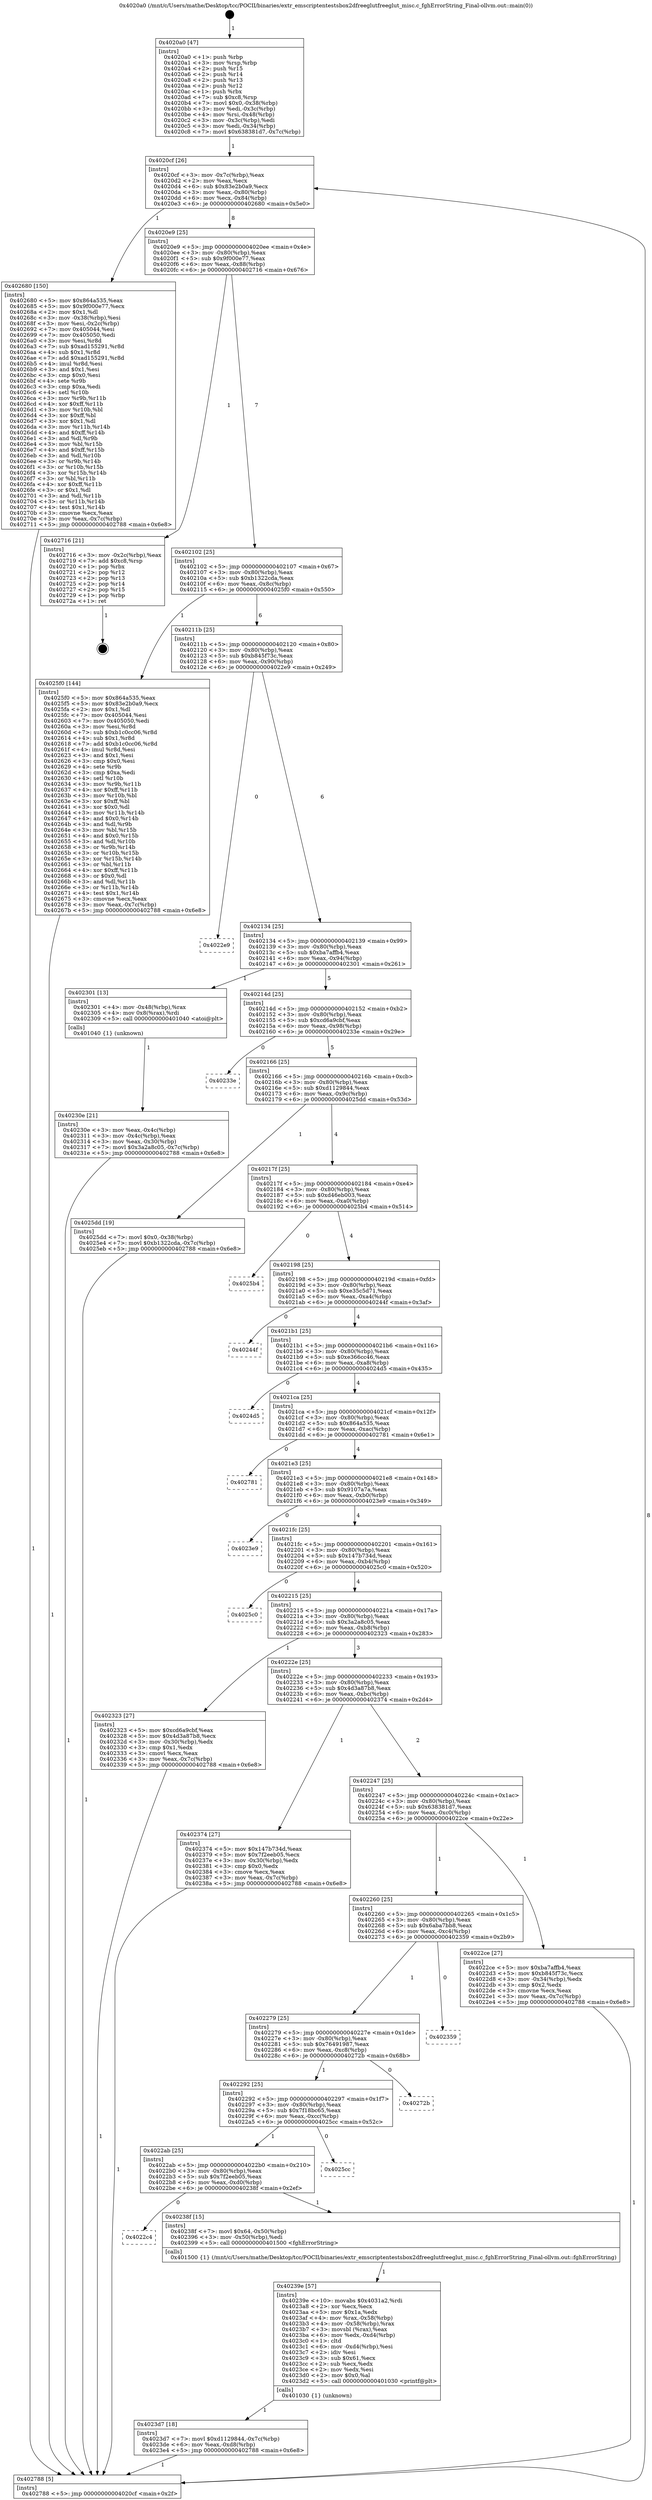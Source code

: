 digraph "0x4020a0" {
  label = "0x4020a0 (/mnt/c/Users/mathe/Desktop/tcc/POCII/binaries/extr_emscriptentestsbox2dfreeglutfreeglut_misc.c_fghErrorString_Final-ollvm.out::main(0))"
  labelloc = "t"
  node[shape=record]

  Entry [label="",width=0.3,height=0.3,shape=circle,fillcolor=black,style=filled]
  "0x4020cf" [label="{
     0x4020cf [26]\l
     | [instrs]\l
     &nbsp;&nbsp;0x4020cf \<+3\>: mov -0x7c(%rbp),%eax\l
     &nbsp;&nbsp;0x4020d2 \<+2\>: mov %eax,%ecx\l
     &nbsp;&nbsp;0x4020d4 \<+6\>: sub $0x83e2b0a9,%ecx\l
     &nbsp;&nbsp;0x4020da \<+3\>: mov %eax,-0x80(%rbp)\l
     &nbsp;&nbsp;0x4020dd \<+6\>: mov %ecx,-0x84(%rbp)\l
     &nbsp;&nbsp;0x4020e3 \<+6\>: je 0000000000402680 \<main+0x5e0\>\l
  }"]
  "0x402680" [label="{
     0x402680 [150]\l
     | [instrs]\l
     &nbsp;&nbsp;0x402680 \<+5\>: mov $0x864a535,%eax\l
     &nbsp;&nbsp;0x402685 \<+5\>: mov $0x9f000e77,%ecx\l
     &nbsp;&nbsp;0x40268a \<+2\>: mov $0x1,%dl\l
     &nbsp;&nbsp;0x40268c \<+3\>: mov -0x38(%rbp),%esi\l
     &nbsp;&nbsp;0x40268f \<+3\>: mov %esi,-0x2c(%rbp)\l
     &nbsp;&nbsp;0x402692 \<+7\>: mov 0x405044,%esi\l
     &nbsp;&nbsp;0x402699 \<+7\>: mov 0x405050,%edi\l
     &nbsp;&nbsp;0x4026a0 \<+3\>: mov %esi,%r8d\l
     &nbsp;&nbsp;0x4026a3 \<+7\>: sub $0xad155291,%r8d\l
     &nbsp;&nbsp;0x4026aa \<+4\>: sub $0x1,%r8d\l
     &nbsp;&nbsp;0x4026ae \<+7\>: add $0xad155291,%r8d\l
     &nbsp;&nbsp;0x4026b5 \<+4\>: imul %r8d,%esi\l
     &nbsp;&nbsp;0x4026b9 \<+3\>: and $0x1,%esi\l
     &nbsp;&nbsp;0x4026bc \<+3\>: cmp $0x0,%esi\l
     &nbsp;&nbsp;0x4026bf \<+4\>: sete %r9b\l
     &nbsp;&nbsp;0x4026c3 \<+3\>: cmp $0xa,%edi\l
     &nbsp;&nbsp;0x4026c6 \<+4\>: setl %r10b\l
     &nbsp;&nbsp;0x4026ca \<+3\>: mov %r9b,%r11b\l
     &nbsp;&nbsp;0x4026cd \<+4\>: xor $0xff,%r11b\l
     &nbsp;&nbsp;0x4026d1 \<+3\>: mov %r10b,%bl\l
     &nbsp;&nbsp;0x4026d4 \<+3\>: xor $0xff,%bl\l
     &nbsp;&nbsp;0x4026d7 \<+3\>: xor $0x1,%dl\l
     &nbsp;&nbsp;0x4026da \<+3\>: mov %r11b,%r14b\l
     &nbsp;&nbsp;0x4026dd \<+4\>: and $0xff,%r14b\l
     &nbsp;&nbsp;0x4026e1 \<+3\>: and %dl,%r9b\l
     &nbsp;&nbsp;0x4026e4 \<+3\>: mov %bl,%r15b\l
     &nbsp;&nbsp;0x4026e7 \<+4\>: and $0xff,%r15b\l
     &nbsp;&nbsp;0x4026eb \<+3\>: and %dl,%r10b\l
     &nbsp;&nbsp;0x4026ee \<+3\>: or %r9b,%r14b\l
     &nbsp;&nbsp;0x4026f1 \<+3\>: or %r10b,%r15b\l
     &nbsp;&nbsp;0x4026f4 \<+3\>: xor %r15b,%r14b\l
     &nbsp;&nbsp;0x4026f7 \<+3\>: or %bl,%r11b\l
     &nbsp;&nbsp;0x4026fa \<+4\>: xor $0xff,%r11b\l
     &nbsp;&nbsp;0x4026fe \<+3\>: or $0x1,%dl\l
     &nbsp;&nbsp;0x402701 \<+3\>: and %dl,%r11b\l
     &nbsp;&nbsp;0x402704 \<+3\>: or %r11b,%r14b\l
     &nbsp;&nbsp;0x402707 \<+4\>: test $0x1,%r14b\l
     &nbsp;&nbsp;0x40270b \<+3\>: cmovne %ecx,%eax\l
     &nbsp;&nbsp;0x40270e \<+3\>: mov %eax,-0x7c(%rbp)\l
     &nbsp;&nbsp;0x402711 \<+5\>: jmp 0000000000402788 \<main+0x6e8\>\l
  }"]
  "0x4020e9" [label="{
     0x4020e9 [25]\l
     | [instrs]\l
     &nbsp;&nbsp;0x4020e9 \<+5\>: jmp 00000000004020ee \<main+0x4e\>\l
     &nbsp;&nbsp;0x4020ee \<+3\>: mov -0x80(%rbp),%eax\l
     &nbsp;&nbsp;0x4020f1 \<+5\>: sub $0x9f000e77,%eax\l
     &nbsp;&nbsp;0x4020f6 \<+6\>: mov %eax,-0x88(%rbp)\l
     &nbsp;&nbsp;0x4020fc \<+6\>: je 0000000000402716 \<main+0x676\>\l
  }"]
  Exit [label="",width=0.3,height=0.3,shape=circle,fillcolor=black,style=filled,peripheries=2]
  "0x402716" [label="{
     0x402716 [21]\l
     | [instrs]\l
     &nbsp;&nbsp;0x402716 \<+3\>: mov -0x2c(%rbp),%eax\l
     &nbsp;&nbsp;0x402719 \<+7\>: add $0xc8,%rsp\l
     &nbsp;&nbsp;0x402720 \<+1\>: pop %rbx\l
     &nbsp;&nbsp;0x402721 \<+2\>: pop %r12\l
     &nbsp;&nbsp;0x402723 \<+2\>: pop %r13\l
     &nbsp;&nbsp;0x402725 \<+2\>: pop %r14\l
     &nbsp;&nbsp;0x402727 \<+2\>: pop %r15\l
     &nbsp;&nbsp;0x402729 \<+1\>: pop %rbp\l
     &nbsp;&nbsp;0x40272a \<+1\>: ret\l
  }"]
  "0x402102" [label="{
     0x402102 [25]\l
     | [instrs]\l
     &nbsp;&nbsp;0x402102 \<+5\>: jmp 0000000000402107 \<main+0x67\>\l
     &nbsp;&nbsp;0x402107 \<+3\>: mov -0x80(%rbp),%eax\l
     &nbsp;&nbsp;0x40210a \<+5\>: sub $0xb1322cda,%eax\l
     &nbsp;&nbsp;0x40210f \<+6\>: mov %eax,-0x8c(%rbp)\l
     &nbsp;&nbsp;0x402115 \<+6\>: je 00000000004025f0 \<main+0x550\>\l
  }"]
  "0x4023d7" [label="{
     0x4023d7 [18]\l
     | [instrs]\l
     &nbsp;&nbsp;0x4023d7 \<+7\>: movl $0xd1129844,-0x7c(%rbp)\l
     &nbsp;&nbsp;0x4023de \<+6\>: mov %eax,-0xd8(%rbp)\l
     &nbsp;&nbsp;0x4023e4 \<+5\>: jmp 0000000000402788 \<main+0x6e8\>\l
  }"]
  "0x4025f0" [label="{
     0x4025f0 [144]\l
     | [instrs]\l
     &nbsp;&nbsp;0x4025f0 \<+5\>: mov $0x864a535,%eax\l
     &nbsp;&nbsp;0x4025f5 \<+5\>: mov $0x83e2b0a9,%ecx\l
     &nbsp;&nbsp;0x4025fa \<+2\>: mov $0x1,%dl\l
     &nbsp;&nbsp;0x4025fc \<+7\>: mov 0x405044,%esi\l
     &nbsp;&nbsp;0x402603 \<+7\>: mov 0x405050,%edi\l
     &nbsp;&nbsp;0x40260a \<+3\>: mov %esi,%r8d\l
     &nbsp;&nbsp;0x40260d \<+7\>: sub $0xb1c0cc06,%r8d\l
     &nbsp;&nbsp;0x402614 \<+4\>: sub $0x1,%r8d\l
     &nbsp;&nbsp;0x402618 \<+7\>: add $0xb1c0cc06,%r8d\l
     &nbsp;&nbsp;0x40261f \<+4\>: imul %r8d,%esi\l
     &nbsp;&nbsp;0x402623 \<+3\>: and $0x1,%esi\l
     &nbsp;&nbsp;0x402626 \<+3\>: cmp $0x0,%esi\l
     &nbsp;&nbsp;0x402629 \<+4\>: sete %r9b\l
     &nbsp;&nbsp;0x40262d \<+3\>: cmp $0xa,%edi\l
     &nbsp;&nbsp;0x402630 \<+4\>: setl %r10b\l
     &nbsp;&nbsp;0x402634 \<+3\>: mov %r9b,%r11b\l
     &nbsp;&nbsp;0x402637 \<+4\>: xor $0xff,%r11b\l
     &nbsp;&nbsp;0x40263b \<+3\>: mov %r10b,%bl\l
     &nbsp;&nbsp;0x40263e \<+3\>: xor $0xff,%bl\l
     &nbsp;&nbsp;0x402641 \<+3\>: xor $0x0,%dl\l
     &nbsp;&nbsp;0x402644 \<+3\>: mov %r11b,%r14b\l
     &nbsp;&nbsp;0x402647 \<+4\>: and $0x0,%r14b\l
     &nbsp;&nbsp;0x40264b \<+3\>: and %dl,%r9b\l
     &nbsp;&nbsp;0x40264e \<+3\>: mov %bl,%r15b\l
     &nbsp;&nbsp;0x402651 \<+4\>: and $0x0,%r15b\l
     &nbsp;&nbsp;0x402655 \<+3\>: and %dl,%r10b\l
     &nbsp;&nbsp;0x402658 \<+3\>: or %r9b,%r14b\l
     &nbsp;&nbsp;0x40265b \<+3\>: or %r10b,%r15b\l
     &nbsp;&nbsp;0x40265e \<+3\>: xor %r15b,%r14b\l
     &nbsp;&nbsp;0x402661 \<+3\>: or %bl,%r11b\l
     &nbsp;&nbsp;0x402664 \<+4\>: xor $0xff,%r11b\l
     &nbsp;&nbsp;0x402668 \<+3\>: or $0x0,%dl\l
     &nbsp;&nbsp;0x40266b \<+3\>: and %dl,%r11b\l
     &nbsp;&nbsp;0x40266e \<+3\>: or %r11b,%r14b\l
     &nbsp;&nbsp;0x402671 \<+4\>: test $0x1,%r14b\l
     &nbsp;&nbsp;0x402675 \<+3\>: cmovne %ecx,%eax\l
     &nbsp;&nbsp;0x402678 \<+3\>: mov %eax,-0x7c(%rbp)\l
     &nbsp;&nbsp;0x40267b \<+5\>: jmp 0000000000402788 \<main+0x6e8\>\l
  }"]
  "0x40211b" [label="{
     0x40211b [25]\l
     | [instrs]\l
     &nbsp;&nbsp;0x40211b \<+5\>: jmp 0000000000402120 \<main+0x80\>\l
     &nbsp;&nbsp;0x402120 \<+3\>: mov -0x80(%rbp),%eax\l
     &nbsp;&nbsp;0x402123 \<+5\>: sub $0xb845f73c,%eax\l
     &nbsp;&nbsp;0x402128 \<+6\>: mov %eax,-0x90(%rbp)\l
     &nbsp;&nbsp;0x40212e \<+6\>: je 00000000004022e9 \<main+0x249\>\l
  }"]
  "0x40239e" [label="{
     0x40239e [57]\l
     | [instrs]\l
     &nbsp;&nbsp;0x40239e \<+10\>: movabs $0x4031a2,%rdi\l
     &nbsp;&nbsp;0x4023a8 \<+2\>: xor %ecx,%ecx\l
     &nbsp;&nbsp;0x4023aa \<+5\>: mov $0x1a,%edx\l
     &nbsp;&nbsp;0x4023af \<+4\>: mov %rax,-0x58(%rbp)\l
     &nbsp;&nbsp;0x4023b3 \<+4\>: mov -0x58(%rbp),%rax\l
     &nbsp;&nbsp;0x4023b7 \<+3\>: movsbl (%rax),%eax\l
     &nbsp;&nbsp;0x4023ba \<+6\>: mov %edx,-0xd4(%rbp)\l
     &nbsp;&nbsp;0x4023c0 \<+1\>: cltd\l
     &nbsp;&nbsp;0x4023c1 \<+6\>: mov -0xd4(%rbp),%esi\l
     &nbsp;&nbsp;0x4023c7 \<+2\>: idiv %esi\l
     &nbsp;&nbsp;0x4023c9 \<+3\>: sub $0x61,%ecx\l
     &nbsp;&nbsp;0x4023cc \<+2\>: sub %ecx,%edx\l
     &nbsp;&nbsp;0x4023ce \<+2\>: mov %edx,%esi\l
     &nbsp;&nbsp;0x4023d0 \<+2\>: mov $0x0,%al\l
     &nbsp;&nbsp;0x4023d2 \<+5\>: call 0000000000401030 \<printf@plt\>\l
     | [calls]\l
     &nbsp;&nbsp;0x401030 \{1\} (unknown)\l
  }"]
  "0x4022e9" [label="{
     0x4022e9\l
  }", style=dashed]
  "0x402134" [label="{
     0x402134 [25]\l
     | [instrs]\l
     &nbsp;&nbsp;0x402134 \<+5\>: jmp 0000000000402139 \<main+0x99\>\l
     &nbsp;&nbsp;0x402139 \<+3\>: mov -0x80(%rbp),%eax\l
     &nbsp;&nbsp;0x40213c \<+5\>: sub $0xba7affb4,%eax\l
     &nbsp;&nbsp;0x402141 \<+6\>: mov %eax,-0x94(%rbp)\l
     &nbsp;&nbsp;0x402147 \<+6\>: je 0000000000402301 \<main+0x261\>\l
  }"]
  "0x4022c4" [label="{
     0x4022c4\l
  }", style=dashed]
  "0x402301" [label="{
     0x402301 [13]\l
     | [instrs]\l
     &nbsp;&nbsp;0x402301 \<+4\>: mov -0x48(%rbp),%rax\l
     &nbsp;&nbsp;0x402305 \<+4\>: mov 0x8(%rax),%rdi\l
     &nbsp;&nbsp;0x402309 \<+5\>: call 0000000000401040 \<atoi@plt\>\l
     | [calls]\l
     &nbsp;&nbsp;0x401040 \{1\} (unknown)\l
  }"]
  "0x40214d" [label="{
     0x40214d [25]\l
     | [instrs]\l
     &nbsp;&nbsp;0x40214d \<+5\>: jmp 0000000000402152 \<main+0xb2\>\l
     &nbsp;&nbsp;0x402152 \<+3\>: mov -0x80(%rbp),%eax\l
     &nbsp;&nbsp;0x402155 \<+5\>: sub $0xcd6a9cbf,%eax\l
     &nbsp;&nbsp;0x40215a \<+6\>: mov %eax,-0x98(%rbp)\l
     &nbsp;&nbsp;0x402160 \<+6\>: je 000000000040233e \<main+0x29e\>\l
  }"]
  "0x40238f" [label="{
     0x40238f [15]\l
     | [instrs]\l
     &nbsp;&nbsp;0x40238f \<+7\>: movl $0x64,-0x50(%rbp)\l
     &nbsp;&nbsp;0x402396 \<+3\>: mov -0x50(%rbp),%edi\l
     &nbsp;&nbsp;0x402399 \<+5\>: call 0000000000401500 \<fghErrorString\>\l
     | [calls]\l
     &nbsp;&nbsp;0x401500 \{1\} (/mnt/c/Users/mathe/Desktop/tcc/POCII/binaries/extr_emscriptentestsbox2dfreeglutfreeglut_misc.c_fghErrorString_Final-ollvm.out::fghErrorString)\l
  }"]
  "0x40233e" [label="{
     0x40233e\l
  }", style=dashed]
  "0x402166" [label="{
     0x402166 [25]\l
     | [instrs]\l
     &nbsp;&nbsp;0x402166 \<+5\>: jmp 000000000040216b \<main+0xcb\>\l
     &nbsp;&nbsp;0x40216b \<+3\>: mov -0x80(%rbp),%eax\l
     &nbsp;&nbsp;0x40216e \<+5\>: sub $0xd1129844,%eax\l
     &nbsp;&nbsp;0x402173 \<+6\>: mov %eax,-0x9c(%rbp)\l
     &nbsp;&nbsp;0x402179 \<+6\>: je 00000000004025dd \<main+0x53d\>\l
  }"]
  "0x4022ab" [label="{
     0x4022ab [25]\l
     | [instrs]\l
     &nbsp;&nbsp;0x4022ab \<+5\>: jmp 00000000004022b0 \<main+0x210\>\l
     &nbsp;&nbsp;0x4022b0 \<+3\>: mov -0x80(%rbp),%eax\l
     &nbsp;&nbsp;0x4022b3 \<+5\>: sub $0x7f2eeb05,%eax\l
     &nbsp;&nbsp;0x4022b8 \<+6\>: mov %eax,-0xd0(%rbp)\l
     &nbsp;&nbsp;0x4022be \<+6\>: je 000000000040238f \<main+0x2ef\>\l
  }"]
  "0x4025dd" [label="{
     0x4025dd [19]\l
     | [instrs]\l
     &nbsp;&nbsp;0x4025dd \<+7\>: movl $0x0,-0x38(%rbp)\l
     &nbsp;&nbsp;0x4025e4 \<+7\>: movl $0xb1322cda,-0x7c(%rbp)\l
     &nbsp;&nbsp;0x4025eb \<+5\>: jmp 0000000000402788 \<main+0x6e8\>\l
  }"]
  "0x40217f" [label="{
     0x40217f [25]\l
     | [instrs]\l
     &nbsp;&nbsp;0x40217f \<+5\>: jmp 0000000000402184 \<main+0xe4\>\l
     &nbsp;&nbsp;0x402184 \<+3\>: mov -0x80(%rbp),%eax\l
     &nbsp;&nbsp;0x402187 \<+5\>: sub $0xd46eb003,%eax\l
     &nbsp;&nbsp;0x40218c \<+6\>: mov %eax,-0xa0(%rbp)\l
     &nbsp;&nbsp;0x402192 \<+6\>: je 00000000004025b4 \<main+0x514\>\l
  }"]
  "0x4025cc" [label="{
     0x4025cc\l
  }", style=dashed]
  "0x4025b4" [label="{
     0x4025b4\l
  }", style=dashed]
  "0x402198" [label="{
     0x402198 [25]\l
     | [instrs]\l
     &nbsp;&nbsp;0x402198 \<+5\>: jmp 000000000040219d \<main+0xfd\>\l
     &nbsp;&nbsp;0x40219d \<+3\>: mov -0x80(%rbp),%eax\l
     &nbsp;&nbsp;0x4021a0 \<+5\>: sub $0xe35c5d71,%eax\l
     &nbsp;&nbsp;0x4021a5 \<+6\>: mov %eax,-0xa4(%rbp)\l
     &nbsp;&nbsp;0x4021ab \<+6\>: je 000000000040244f \<main+0x3af\>\l
  }"]
  "0x402292" [label="{
     0x402292 [25]\l
     | [instrs]\l
     &nbsp;&nbsp;0x402292 \<+5\>: jmp 0000000000402297 \<main+0x1f7\>\l
     &nbsp;&nbsp;0x402297 \<+3\>: mov -0x80(%rbp),%eax\l
     &nbsp;&nbsp;0x40229a \<+5\>: sub $0x7f18bc65,%eax\l
     &nbsp;&nbsp;0x40229f \<+6\>: mov %eax,-0xcc(%rbp)\l
     &nbsp;&nbsp;0x4022a5 \<+6\>: je 00000000004025cc \<main+0x52c\>\l
  }"]
  "0x40244f" [label="{
     0x40244f\l
  }", style=dashed]
  "0x4021b1" [label="{
     0x4021b1 [25]\l
     | [instrs]\l
     &nbsp;&nbsp;0x4021b1 \<+5\>: jmp 00000000004021b6 \<main+0x116\>\l
     &nbsp;&nbsp;0x4021b6 \<+3\>: mov -0x80(%rbp),%eax\l
     &nbsp;&nbsp;0x4021b9 \<+5\>: sub $0xe366cc46,%eax\l
     &nbsp;&nbsp;0x4021be \<+6\>: mov %eax,-0xa8(%rbp)\l
     &nbsp;&nbsp;0x4021c4 \<+6\>: je 00000000004024d5 \<main+0x435\>\l
  }"]
  "0x40272b" [label="{
     0x40272b\l
  }", style=dashed]
  "0x4024d5" [label="{
     0x4024d5\l
  }", style=dashed]
  "0x4021ca" [label="{
     0x4021ca [25]\l
     | [instrs]\l
     &nbsp;&nbsp;0x4021ca \<+5\>: jmp 00000000004021cf \<main+0x12f\>\l
     &nbsp;&nbsp;0x4021cf \<+3\>: mov -0x80(%rbp),%eax\l
     &nbsp;&nbsp;0x4021d2 \<+5\>: sub $0x864a535,%eax\l
     &nbsp;&nbsp;0x4021d7 \<+6\>: mov %eax,-0xac(%rbp)\l
     &nbsp;&nbsp;0x4021dd \<+6\>: je 0000000000402781 \<main+0x6e1\>\l
  }"]
  "0x402279" [label="{
     0x402279 [25]\l
     | [instrs]\l
     &nbsp;&nbsp;0x402279 \<+5\>: jmp 000000000040227e \<main+0x1de\>\l
     &nbsp;&nbsp;0x40227e \<+3\>: mov -0x80(%rbp),%eax\l
     &nbsp;&nbsp;0x402281 \<+5\>: sub $0x76491987,%eax\l
     &nbsp;&nbsp;0x402286 \<+6\>: mov %eax,-0xc8(%rbp)\l
     &nbsp;&nbsp;0x40228c \<+6\>: je 000000000040272b \<main+0x68b\>\l
  }"]
  "0x402781" [label="{
     0x402781\l
  }", style=dashed]
  "0x4021e3" [label="{
     0x4021e3 [25]\l
     | [instrs]\l
     &nbsp;&nbsp;0x4021e3 \<+5\>: jmp 00000000004021e8 \<main+0x148\>\l
     &nbsp;&nbsp;0x4021e8 \<+3\>: mov -0x80(%rbp),%eax\l
     &nbsp;&nbsp;0x4021eb \<+5\>: sub $0x9107a7a,%eax\l
     &nbsp;&nbsp;0x4021f0 \<+6\>: mov %eax,-0xb0(%rbp)\l
     &nbsp;&nbsp;0x4021f6 \<+6\>: je 00000000004023e9 \<main+0x349\>\l
  }"]
  "0x402359" [label="{
     0x402359\l
  }", style=dashed]
  "0x4023e9" [label="{
     0x4023e9\l
  }", style=dashed]
  "0x4021fc" [label="{
     0x4021fc [25]\l
     | [instrs]\l
     &nbsp;&nbsp;0x4021fc \<+5\>: jmp 0000000000402201 \<main+0x161\>\l
     &nbsp;&nbsp;0x402201 \<+3\>: mov -0x80(%rbp),%eax\l
     &nbsp;&nbsp;0x402204 \<+5\>: sub $0x147b734d,%eax\l
     &nbsp;&nbsp;0x402209 \<+6\>: mov %eax,-0xb4(%rbp)\l
     &nbsp;&nbsp;0x40220f \<+6\>: je 00000000004025c0 \<main+0x520\>\l
  }"]
  "0x40230e" [label="{
     0x40230e [21]\l
     | [instrs]\l
     &nbsp;&nbsp;0x40230e \<+3\>: mov %eax,-0x4c(%rbp)\l
     &nbsp;&nbsp;0x402311 \<+3\>: mov -0x4c(%rbp),%eax\l
     &nbsp;&nbsp;0x402314 \<+3\>: mov %eax,-0x30(%rbp)\l
     &nbsp;&nbsp;0x402317 \<+7\>: movl $0x3a2a8c05,-0x7c(%rbp)\l
     &nbsp;&nbsp;0x40231e \<+5\>: jmp 0000000000402788 \<main+0x6e8\>\l
  }"]
  "0x4025c0" [label="{
     0x4025c0\l
  }", style=dashed]
  "0x402215" [label="{
     0x402215 [25]\l
     | [instrs]\l
     &nbsp;&nbsp;0x402215 \<+5\>: jmp 000000000040221a \<main+0x17a\>\l
     &nbsp;&nbsp;0x40221a \<+3\>: mov -0x80(%rbp),%eax\l
     &nbsp;&nbsp;0x40221d \<+5\>: sub $0x3a2a8c05,%eax\l
     &nbsp;&nbsp;0x402222 \<+6\>: mov %eax,-0xb8(%rbp)\l
     &nbsp;&nbsp;0x402228 \<+6\>: je 0000000000402323 \<main+0x283\>\l
  }"]
  "0x4020a0" [label="{
     0x4020a0 [47]\l
     | [instrs]\l
     &nbsp;&nbsp;0x4020a0 \<+1\>: push %rbp\l
     &nbsp;&nbsp;0x4020a1 \<+3\>: mov %rsp,%rbp\l
     &nbsp;&nbsp;0x4020a4 \<+2\>: push %r15\l
     &nbsp;&nbsp;0x4020a6 \<+2\>: push %r14\l
     &nbsp;&nbsp;0x4020a8 \<+2\>: push %r13\l
     &nbsp;&nbsp;0x4020aa \<+2\>: push %r12\l
     &nbsp;&nbsp;0x4020ac \<+1\>: push %rbx\l
     &nbsp;&nbsp;0x4020ad \<+7\>: sub $0xc8,%rsp\l
     &nbsp;&nbsp;0x4020b4 \<+7\>: movl $0x0,-0x38(%rbp)\l
     &nbsp;&nbsp;0x4020bb \<+3\>: mov %edi,-0x3c(%rbp)\l
     &nbsp;&nbsp;0x4020be \<+4\>: mov %rsi,-0x48(%rbp)\l
     &nbsp;&nbsp;0x4020c2 \<+3\>: mov -0x3c(%rbp),%edi\l
     &nbsp;&nbsp;0x4020c5 \<+3\>: mov %edi,-0x34(%rbp)\l
     &nbsp;&nbsp;0x4020c8 \<+7\>: movl $0x638381d7,-0x7c(%rbp)\l
  }"]
  "0x402323" [label="{
     0x402323 [27]\l
     | [instrs]\l
     &nbsp;&nbsp;0x402323 \<+5\>: mov $0xcd6a9cbf,%eax\l
     &nbsp;&nbsp;0x402328 \<+5\>: mov $0x4d3a87b8,%ecx\l
     &nbsp;&nbsp;0x40232d \<+3\>: mov -0x30(%rbp),%edx\l
     &nbsp;&nbsp;0x402330 \<+3\>: cmp $0x1,%edx\l
     &nbsp;&nbsp;0x402333 \<+3\>: cmovl %ecx,%eax\l
     &nbsp;&nbsp;0x402336 \<+3\>: mov %eax,-0x7c(%rbp)\l
     &nbsp;&nbsp;0x402339 \<+5\>: jmp 0000000000402788 \<main+0x6e8\>\l
  }"]
  "0x40222e" [label="{
     0x40222e [25]\l
     | [instrs]\l
     &nbsp;&nbsp;0x40222e \<+5\>: jmp 0000000000402233 \<main+0x193\>\l
     &nbsp;&nbsp;0x402233 \<+3\>: mov -0x80(%rbp),%eax\l
     &nbsp;&nbsp;0x402236 \<+5\>: sub $0x4d3a87b8,%eax\l
     &nbsp;&nbsp;0x40223b \<+6\>: mov %eax,-0xbc(%rbp)\l
     &nbsp;&nbsp;0x402241 \<+6\>: je 0000000000402374 \<main+0x2d4\>\l
  }"]
  "0x402788" [label="{
     0x402788 [5]\l
     | [instrs]\l
     &nbsp;&nbsp;0x402788 \<+5\>: jmp 00000000004020cf \<main+0x2f\>\l
  }"]
  "0x402374" [label="{
     0x402374 [27]\l
     | [instrs]\l
     &nbsp;&nbsp;0x402374 \<+5\>: mov $0x147b734d,%eax\l
     &nbsp;&nbsp;0x402379 \<+5\>: mov $0x7f2eeb05,%ecx\l
     &nbsp;&nbsp;0x40237e \<+3\>: mov -0x30(%rbp),%edx\l
     &nbsp;&nbsp;0x402381 \<+3\>: cmp $0x0,%edx\l
     &nbsp;&nbsp;0x402384 \<+3\>: cmove %ecx,%eax\l
     &nbsp;&nbsp;0x402387 \<+3\>: mov %eax,-0x7c(%rbp)\l
     &nbsp;&nbsp;0x40238a \<+5\>: jmp 0000000000402788 \<main+0x6e8\>\l
  }"]
  "0x402247" [label="{
     0x402247 [25]\l
     | [instrs]\l
     &nbsp;&nbsp;0x402247 \<+5\>: jmp 000000000040224c \<main+0x1ac\>\l
     &nbsp;&nbsp;0x40224c \<+3\>: mov -0x80(%rbp),%eax\l
     &nbsp;&nbsp;0x40224f \<+5\>: sub $0x638381d7,%eax\l
     &nbsp;&nbsp;0x402254 \<+6\>: mov %eax,-0xc0(%rbp)\l
     &nbsp;&nbsp;0x40225a \<+6\>: je 00000000004022ce \<main+0x22e\>\l
  }"]
  "0x402260" [label="{
     0x402260 [25]\l
     | [instrs]\l
     &nbsp;&nbsp;0x402260 \<+5\>: jmp 0000000000402265 \<main+0x1c5\>\l
     &nbsp;&nbsp;0x402265 \<+3\>: mov -0x80(%rbp),%eax\l
     &nbsp;&nbsp;0x402268 \<+5\>: sub $0x6aba7bb8,%eax\l
     &nbsp;&nbsp;0x40226d \<+6\>: mov %eax,-0xc4(%rbp)\l
     &nbsp;&nbsp;0x402273 \<+6\>: je 0000000000402359 \<main+0x2b9\>\l
  }"]
  "0x4022ce" [label="{
     0x4022ce [27]\l
     | [instrs]\l
     &nbsp;&nbsp;0x4022ce \<+5\>: mov $0xba7affb4,%eax\l
     &nbsp;&nbsp;0x4022d3 \<+5\>: mov $0xb845f73c,%ecx\l
     &nbsp;&nbsp;0x4022d8 \<+3\>: mov -0x34(%rbp),%edx\l
     &nbsp;&nbsp;0x4022db \<+3\>: cmp $0x2,%edx\l
     &nbsp;&nbsp;0x4022de \<+3\>: cmovne %ecx,%eax\l
     &nbsp;&nbsp;0x4022e1 \<+3\>: mov %eax,-0x7c(%rbp)\l
     &nbsp;&nbsp;0x4022e4 \<+5\>: jmp 0000000000402788 \<main+0x6e8\>\l
  }"]
  Entry -> "0x4020a0" [label=" 1"]
  "0x4020cf" -> "0x402680" [label=" 1"]
  "0x4020cf" -> "0x4020e9" [label=" 8"]
  "0x402716" -> Exit [label=" 1"]
  "0x4020e9" -> "0x402716" [label=" 1"]
  "0x4020e9" -> "0x402102" [label=" 7"]
  "0x402680" -> "0x402788" [label=" 1"]
  "0x402102" -> "0x4025f0" [label=" 1"]
  "0x402102" -> "0x40211b" [label=" 6"]
  "0x4025f0" -> "0x402788" [label=" 1"]
  "0x40211b" -> "0x4022e9" [label=" 0"]
  "0x40211b" -> "0x402134" [label=" 6"]
  "0x4025dd" -> "0x402788" [label=" 1"]
  "0x402134" -> "0x402301" [label=" 1"]
  "0x402134" -> "0x40214d" [label=" 5"]
  "0x4023d7" -> "0x402788" [label=" 1"]
  "0x40214d" -> "0x40233e" [label=" 0"]
  "0x40214d" -> "0x402166" [label=" 5"]
  "0x40239e" -> "0x4023d7" [label=" 1"]
  "0x402166" -> "0x4025dd" [label=" 1"]
  "0x402166" -> "0x40217f" [label=" 4"]
  "0x4022ab" -> "0x4022c4" [label=" 0"]
  "0x40217f" -> "0x4025b4" [label=" 0"]
  "0x40217f" -> "0x402198" [label=" 4"]
  "0x4022ab" -> "0x40238f" [label=" 1"]
  "0x402198" -> "0x40244f" [label=" 0"]
  "0x402198" -> "0x4021b1" [label=" 4"]
  "0x402292" -> "0x4022ab" [label=" 1"]
  "0x4021b1" -> "0x4024d5" [label=" 0"]
  "0x4021b1" -> "0x4021ca" [label=" 4"]
  "0x402292" -> "0x4025cc" [label=" 0"]
  "0x4021ca" -> "0x402781" [label=" 0"]
  "0x4021ca" -> "0x4021e3" [label=" 4"]
  "0x402279" -> "0x402292" [label=" 1"]
  "0x4021e3" -> "0x4023e9" [label=" 0"]
  "0x4021e3" -> "0x4021fc" [label=" 4"]
  "0x402279" -> "0x40272b" [label=" 0"]
  "0x4021fc" -> "0x4025c0" [label=" 0"]
  "0x4021fc" -> "0x402215" [label=" 4"]
  "0x402260" -> "0x402279" [label=" 1"]
  "0x402215" -> "0x402323" [label=" 1"]
  "0x402215" -> "0x40222e" [label=" 3"]
  "0x402260" -> "0x402359" [label=" 0"]
  "0x40222e" -> "0x402374" [label=" 1"]
  "0x40222e" -> "0x402247" [label=" 2"]
  "0x40238f" -> "0x40239e" [label=" 1"]
  "0x402247" -> "0x4022ce" [label=" 1"]
  "0x402247" -> "0x402260" [label=" 1"]
  "0x4022ce" -> "0x402788" [label=" 1"]
  "0x4020a0" -> "0x4020cf" [label=" 1"]
  "0x402788" -> "0x4020cf" [label=" 8"]
  "0x402301" -> "0x40230e" [label=" 1"]
  "0x40230e" -> "0x402788" [label=" 1"]
  "0x402323" -> "0x402788" [label=" 1"]
  "0x402374" -> "0x402788" [label=" 1"]
}
